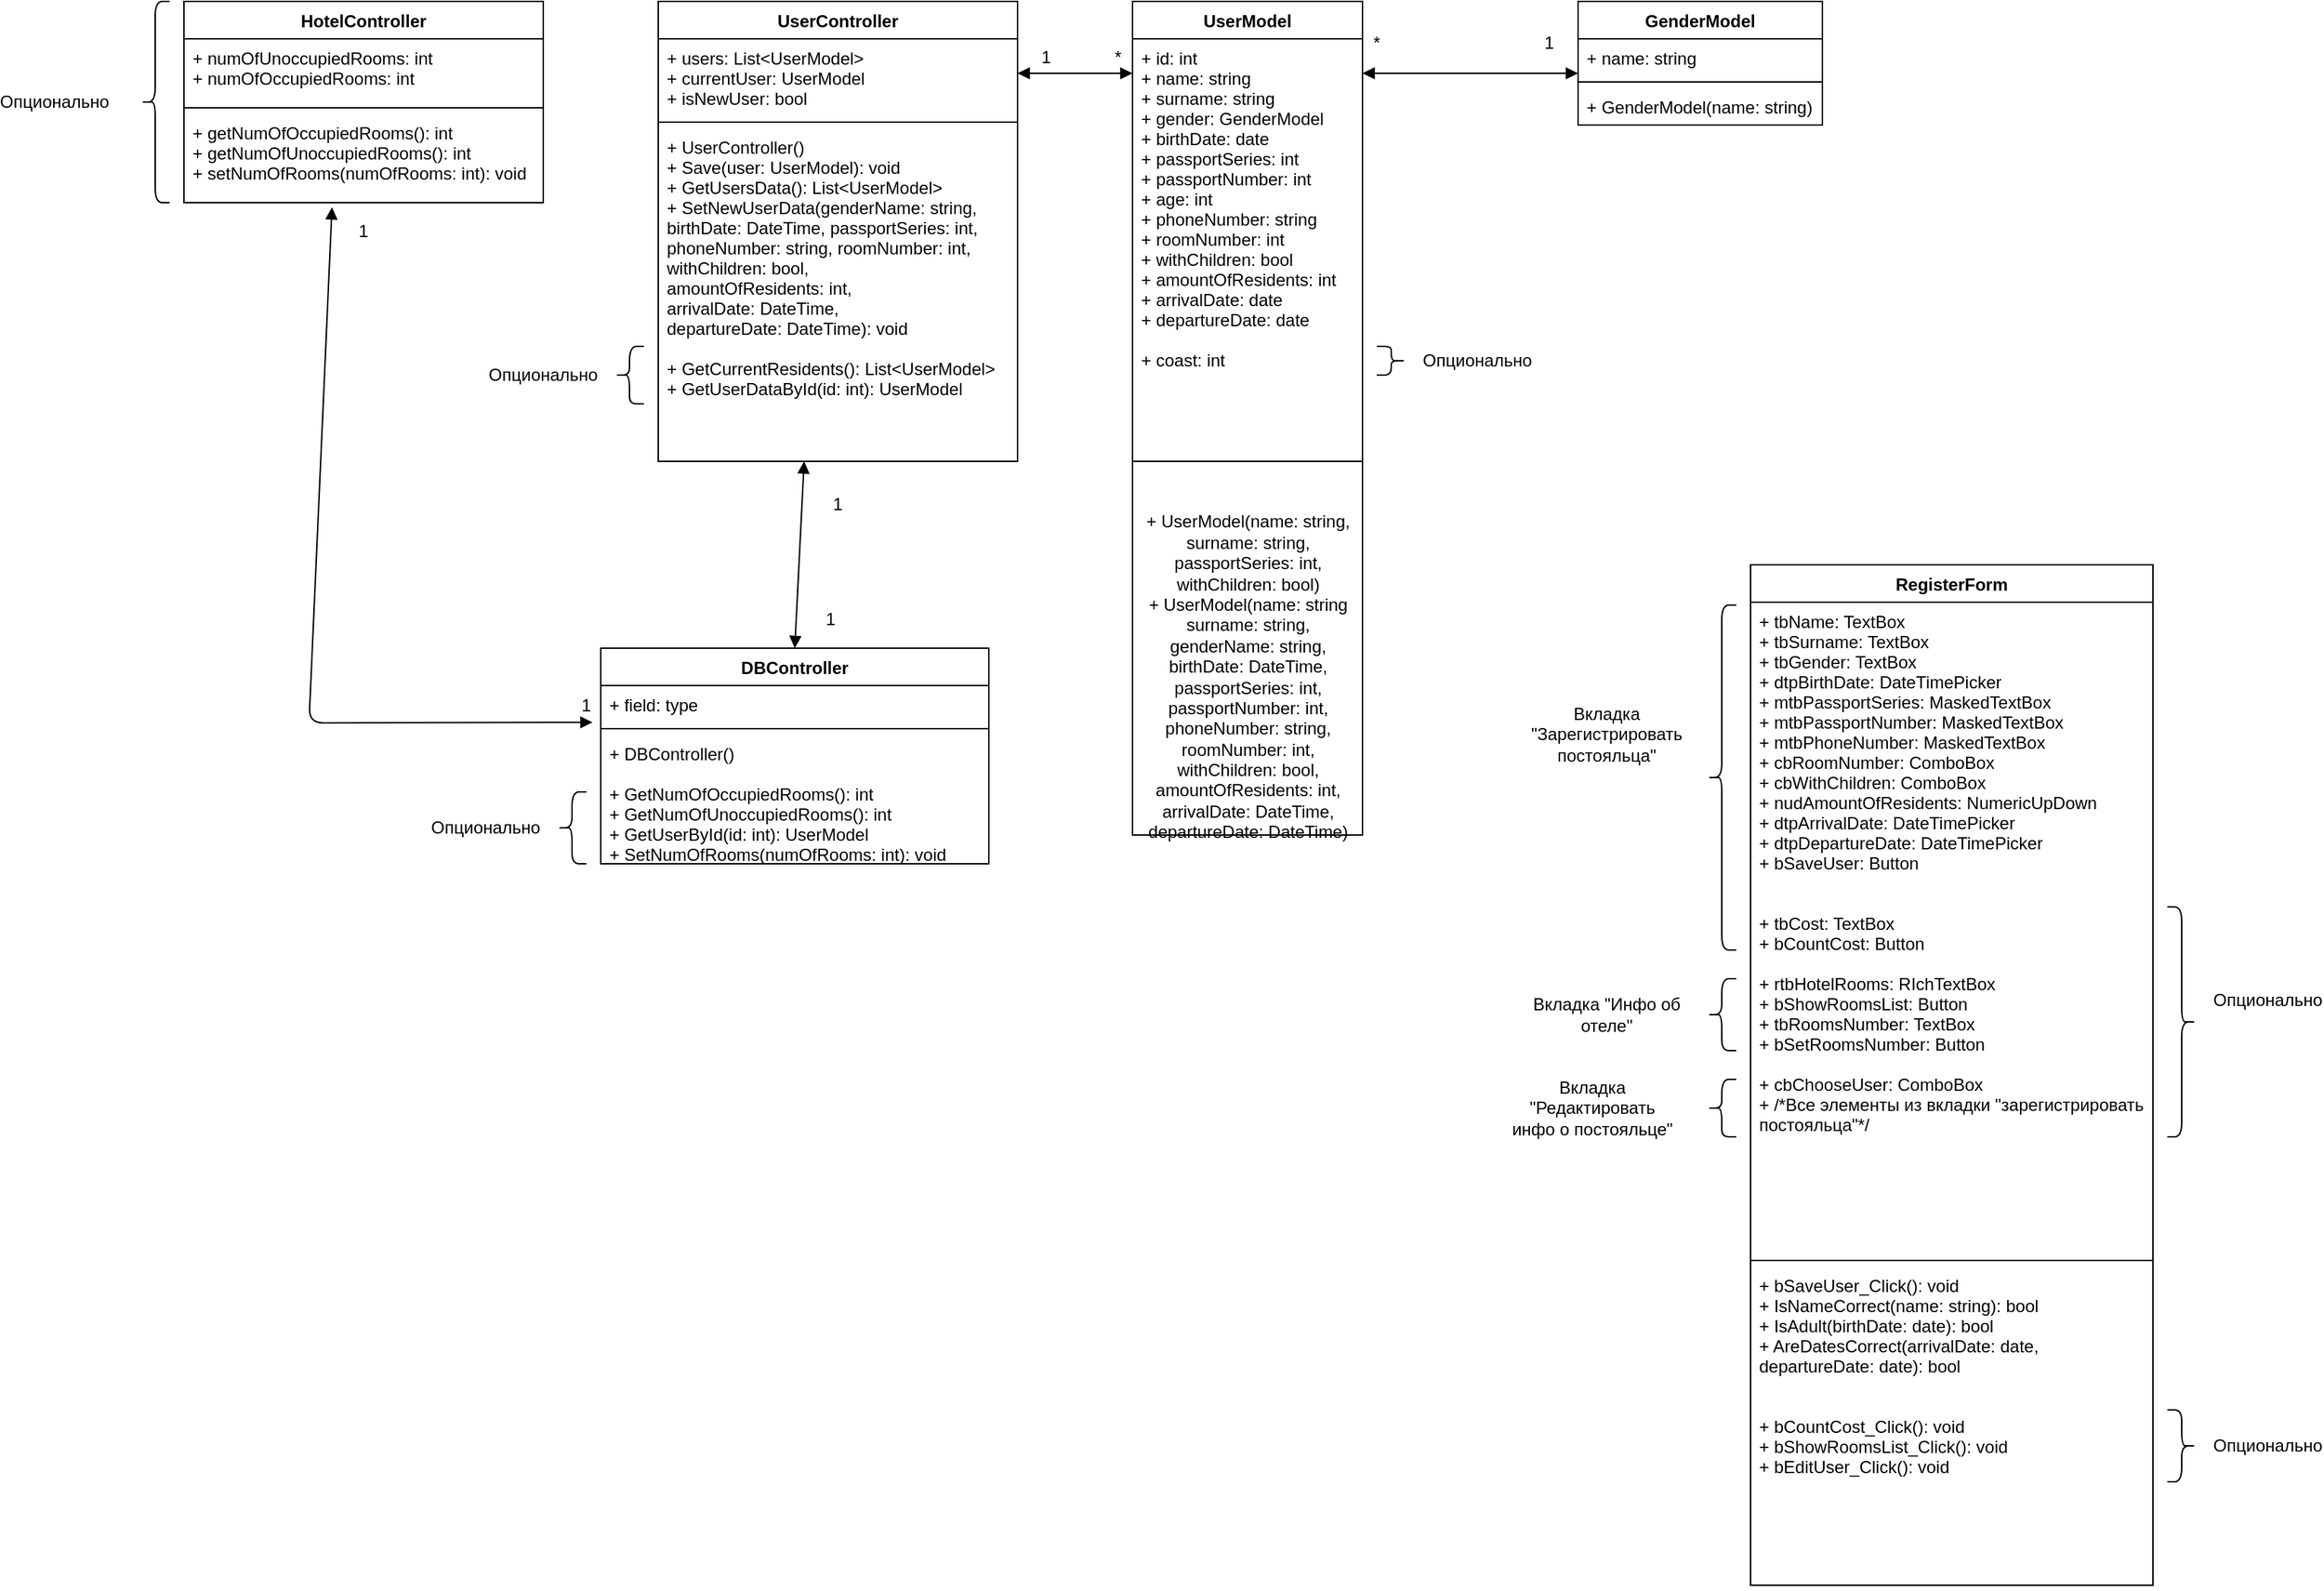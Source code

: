 <mxfile version="14.4.3" type="device"><diagram id="Jk0GXH8R_BiYVNyBmOZE" name="Page-1"><mxGraphModel dx="2029" dy="507" grid="1" gridSize="10" guides="1" tooltips="1" connect="1" arrows="1" fold="1" page="1" pageScale="1" pageWidth="827" pageHeight="1169" math="0" shadow="0"><root><mxCell id="0"/><mxCell id="1" parent="0"/><mxCell id="nN4ykOncjfQYuVn6i0gu-1" value="UserModel" style="swimlane;fontStyle=1;align=center;verticalAlign=top;childLayout=stackLayout;horizontal=1;startSize=26;horizontalStack=0;resizeParent=1;resizeParentMax=0;resizeLast=0;collapsible=1;marginBottom=0;" parent="1" vertex="1"><mxGeometry x="70" y="30" width="160" height="580" as="geometry"/></mxCell><mxCell id="nN4ykOncjfQYuVn6i0gu-2" value="+ id: int&#10;+ name: string&#10;+ surname: string&#10;+ gender: GenderModel&#10;+ birthDate: date&#10;+ passportSeries: int&#10;+ passportNumber: int&#10;+ age: int&#10;+ phoneNumber: string&#10;+ roomNumber: int&#10;+ withChildren: bool&#10;+ amountOfResidents: int&#10;+ arrivalDate: date&#10;+ departureDate: date&#10;&#10;+ coast: int" style="text;strokeColor=none;fillColor=none;align=left;verticalAlign=top;spacingLeft=4;spacingRight=4;overflow=hidden;rotatable=0;points=[[0,0.5],[1,0.5]];portConstraint=eastwest;" parent="nN4ykOncjfQYuVn6i0gu-1" vertex="1"><mxGeometry y="26" width="160" height="254" as="geometry"/></mxCell><mxCell id="nN4ykOncjfQYuVn6i0gu-3" value="" style="line;strokeWidth=1;fillColor=none;align=left;verticalAlign=middle;spacingTop=-1;spacingLeft=3;spacingRight=3;rotatable=0;labelPosition=right;points=[];portConstraint=eastwest;" parent="nN4ykOncjfQYuVn6i0gu-1" vertex="1"><mxGeometry y="280" width="160" height="80" as="geometry"/></mxCell><mxCell id="nN4ykOncjfQYuVn6i0gu-6" value="+ UserModel(name: string, &lt;br&gt;surname: string, &lt;br&gt;passportSeries: int, &lt;br&gt;withChildren: bool)&lt;br&gt;+ UserModel(&lt;span style=&quot;text-align: left&quot;&gt;name: string&lt;br&gt;&lt;/span&gt;&lt;span style=&quot;text-align: left&quot;&gt;surname: string,&lt;br&gt;&lt;/span&gt;&lt;span style=&quot;text-align: left&quot;&gt;genderName: string,&lt;br&gt;&lt;/span&gt;&lt;span style=&quot;text-align: left&quot;&gt;birthDate: DateTime,&lt;/span&gt;&lt;br style=&quot;padding: 0px ; margin: 0px ; text-align: left&quot;&gt;&lt;span style=&quot;text-align: left&quot;&gt;passportSeries: int,&lt;/span&gt;&lt;br style=&quot;padding: 0px ; margin: 0px ; text-align: left&quot;&gt;&lt;span style=&quot;text-align: left&quot;&gt;passportNumber: int,&lt;/span&gt;&lt;br style=&quot;padding: 0px ; margin: 0px ; text-align: left&quot;&gt;&lt;span style=&quot;text-align: left&quot;&gt;phoneNumber: string,&lt;/span&gt;&lt;br style=&quot;padding: 0px ; margin: 0px ; text-align: left&quot;&gt;&lt;span style=&quot;text-align: left&quot;&gt;roomNumber: int,&lt;/span&gt;&lt;br style=&quot;padding: 0px ; margin: 0px ; text-align: left&quot;&gt;&lt;span style=&quot;text-align: left&quot;&gt;withChildren: bool,&lt;/span&gt;&lt;br style=&quot;padding: 0px ; margin: 0px ; text-align: left&quot;&gt;&lt;span style=&quot;text-align: left&quot;&gt;amountOfResidents: int,&lt;/span&gt;&lt;br style=&quot;padding: 0px ; margin: 0px ; text-align: left&quot;&gt;&lt;span style=&quot;text-align: left&quot;&gt;arrivalDate: DateTime,&lt;/span&gt;&lt;br style=&quot;padding: 0px ; margin: 0px ; text-align: left&quot;&gt;&lt;span style=&quot;text-align: left&quot;&gt;departureDate: DateTime&lt;/span&gt;)" style="text;html=1;align=center;verticalAlign=middle;resizable=0;points=[];autosize=1;" parent="nN4ykOncjfQYuVn6i0gu-1" vertex="1"><mxGeometry y="360" width="160" height="220" as="geometry"/></mxCell><mxCell id="nN4ykOncjfQYuVn6i0gu-7" value="GenderModel" style="swimlane;fontStyle=1;align=center;verticalAlign=top;childLayout=stackLayout;horizontal=1;startSize=26;horizontalStack=0;resizeParent=1;resizeParentMax=0;resizeLast=0;collapsible=1;marginBottom=0;" parent="1" vertex="1"><mxGeometry x="380" y="30" width="170" height="86" as="geometry"/></mxCell><mxCell id="nN4ykOncjfQYuVn6i0gu-8" value="+ name: string" style="text;strokeColor=none;fillColor=none;align=left;verticalAlign=top;spacingLeft=4;spacingRight=4;overflow=hidden;rotatable=0;points=[[0,0.5],[1,0.5]];portConstraint=eastwest;" parent="nN4ykOncjfQYuVn6i0gu-7" vertex="1"><mxGeometry y="26" width="170" height="26" as="geometry"/></mxCell><mxCell id="nN4ykOncjfQYuVn6i0gu-9" value="" style="line;strokeWidth=1;fillColor=none;align=left;verticalAlign=middle;spacingTop=-1;spacingLeft=3;spacingRight=3;rotatable=0;labelPosition=right;points=[];portConstraint=eastwest;" parent="nN4ykOncjfQYuVn6i0gu-7" vertex="1"><mxGeometry y="52" width="170" height="8" as="geometry"/></mxCell><mxCell id="nN4ykOncjfQYuVn6i0gu-10" value="+ GenderModel(name: string)" style="text;strokeColor=none;fillColor=none;align=left;verticalAlign=top;spacingLeft=4;spacingRight=4;overflow=hidden;rotatable=0;points=[[0,0.5],[1,0.5]];portConstraint=eastwest;" parent="nN4ykOncjfQYuVn6i0gu-7" vertex="1"><mxGeometry y="60" width="170" height="26" as="geometry"/></mxCell><mxCell id="nN4ykOncjfQYuVn6i0gu-12" value="1" style="text;html=1;strokeColor=none;fillColor=none;align=center;verticalAlign=middle;whiteSpace=wrap;rounded=0;" parent="1" vertex="1"><mxGeometry x="340" y="49" width="40" height="20" as="geometry"/></mxCell><mxCell id="nN4ykOncjfQYuVn6i0gu-13" value="*" style="text;html=1;strokeColor=none;fillColor=none;align=center;verticalAlign=middle;whiteSpace=wrap;rounded=0;" parent="1" vertex="1"><mxGeometry x="220" y="49" width="40" height="20" as="geometry"/></mxCell><mxCell id="nN4ykOncjfQYuVn6i0gu-14" value="UserController" style="swimlane;fontStyle=1;align=center;verticalAlign=top;childLayout=stackLayout;horizontal=1;startSize=26;horizontalStack=0;resizeParent=1;resizeParentMax=0;resizeLast=0;collapsible=1;marginBottom=0;" parent="1" vertex="1"><mxGeometry x="-260" y="30" width="250" height="320" as="geometry"/></mxCell><mxCell id="nN4ykOncjfQYuVn6i0gu-15" value="+ users: List&lt;UserModel&gt;&#10;+ currentUser: UserModel&#10;+ isNewUser: bool" style="text;strokeColor=none;fillColor=none;align=left;verticalAlign=top;spacingLeft=4;spacingRight=4;overflow=hidden;rotatable=0;points=[[0,0.5],[1,0.5]];portConstraint=eastwest;" parent="nN4ykOncjfQYuVn6i0gu-14" vertex="1"><mxGeometry y="26" width="250" height="54" as="geometry"/></mxCell><mxCell id="nN4ykOncjfQYuVn6i0gu-16" value="" style="line;strokeWidth=1;fillColor=none;align=left;verticalAlign=middle;spacingTop=-1;spacingLeft=3;spacingRight=3;rotatable=0;labelPosition=right;points=[];portConstraint=eastwest;" parent="nN4ykOncjfQYuVn6i0gu-14" vertex="1"><mxGeometry y="80" width="250" height="8" as="geometry"/></mxCell><mxCell id="nN4ykOncjfQYuVn6i0gu-17" value="+ UserController()&#10;+ Save(user: UserModel): void&#10;+ GetUsersData(): List&lt;UserModel&gt;&#10;+ SetNewUserData(genderName: string, &#10;birthDate: DateTime, passportSeries: int, &#10;phoneNumber: string, roomNumber: int, &#10;withChildren: bool, &#10;amountOfResidents: int, &#10;arrivalDate: DateTime, &#10;departureDate: DateTime): void&#10;&#10;+ GetCurrentResidents(): List&lt;UserModel&gt;&#10;+ GetUserDataById(id: int): UserModel&#10;" style="text;strokeColor=none;fillColor=none;align=left;verticalAlign=top;spacingLeft=4;spacingRight=4;overflow=hidden;rotatable=0;points=[[0,0.5],[1,0.5]];portConstraint=eastwest;" parent="nN4ykOncjfQYuVn6i0gu-14" vertex="1"><mxGeometry y="88" width="250" height="232" as="geometry"/></mxCell><mxCell id="nN4ykOncjfQYuVn6i0gu-20" value="" style="endArrow=block;startArrow=block;endFill=1;startFill=1;html=1;" parent="1" edge="1"><mxGeometry width="160" relative="1" as="geometry"><mxPoint x="-10" y="80" as="sourcePoint"/><mxPoint x="70" y="80" as="targetPoint"/><Array as="points"><mxPoint y="80"/></Array></mxGeometry></mxCell><mxCell id="nN4ykOncjfQYuVn6i0gu-22" value="" style="endArrow=block;startArrow=block;endFill=1;startFill=1;html=1;" parent="1" edge="1"><mxGeometry width="160" relative="1" as="geometry"><mxPoint x="230" y="80" as="sourcePoint"/><mxPoint x="380" y="80" as="targetPoint"/></mxGeometry></mxCell><mxCell id="nN4ykOncjfQYuVn6i0gu-24" value="1" style="text;html=1;strokeColor=none;fillColor=none;align=center;verticalAlign=middle;whiteSpace=wrap;rounded=0;" parent="1" vertex="1"><mxGeometry x="-10" y="59" width="40" height="20" as="geometry"/></mxCell><mxCell id="nN4ykOncjfQYuVn6i0gu-25" value="*" style="text;html=1;strokeColor=none;fillColor=none;align=center;verticalAlign=middle;whiteSpace=wrap;rounded=0;" parent="1" vertex="1"><mxGeometry x="40" y="59" width="40" height="20" as="geometry"/></mxCell><mxCell id="nN4ykOncjfQYuVn6i0gu-26" value="DBController" style="swimlane;fontStyle=1;align=center;verticalAlign=top;childLayout=stackLayout;horizontal=1;startSize=26;horizontalStack=0;resizeParent=1;resizeParentMax=0;resizeLast=0;collapsible=1;marginBottom=0;" parent="1" vertex="1"><mxGeometry x="-300" y="480" width="270" height="150" as="geometry"/></mxCell><mxCell id="nN4ykOncjfQYuVn6i0gu-27" value="+ field: type" style="text;strokeColor=none;fillColor=none;align=left;verticalAlign=top;spacingLeft=4;spacingRight=4;overflow=hidden;rotatable=0;points=[[0,0.5],[1,0.5]];portConstraint=eastwest;" parent="nN4ykOncjfQYuVn6i0gu-26" vertex="1"><mxGeometry y="26" width="270" height="26" as="geometry"/></mxCell><mxCell id="nN4ykOncjfQYuVn6i0gu-28" value="" style="line;strokeWidth=1;fillColor=none;align=left;verticalAlign=middle;spacingTop=-1;spacingLeft=3;spacingRight=3;rotatable=0;labelPosition=right;points=[];portConstraint=eastwest;" parent="nN4ykOncjfQYuVn6i0gu-26" vertex="1"><mxGeometry y="52" width="270" height="8" as="geometry"/></mxCell><mxCell id="nN4ykOncjfQYuVn6i0gu-29" value="+ DBController()&#10;&#10;+ GetNumOfOccupiedRooms(): int&#10;+ GetNumOfUnoccupiedRooms(): int&#10;+ GetUserById(id: int): UserModel&#10;+ SetNumOfRooms(numOfRooms: int): void" style="text;strokeColor=none;fillColor=none;align=left;verticalAlign=top;spacingLeft=4;spacingRight=4;overflow=hidden;rotatable=0;points=[[0,0.5],[1,0.5]];portConstraint=eastwest;" parent="nN4ykOncjfQYuVn6i0gu-26" vertex="1"><mxGeometry y="60" width="270" height="90" as="geometry"/></mxCell><mxCell id="nN4ykOncjfQYuVn6i0gu-30" value="" style="endArrow=block;startArrow=block;endFill=1;startFill=1;html=1;entryX=0.5;entryY=0;entryDx=0;entryDy=0;exitX=0.406;exitY=1;exitDx=0;exitDy=0;exitPerimeter=0;" parent="1" source="nN4ykOncjfQYuVn6i0gu-17" target="nN4ykOncjfQYuVn6i0gu-26" edge="1"><mxGeometry width="160" relative="1" as="geometry"><mxPoint x="-160" y="360" as="sourcePoint"/><mxPoint x="330" y="300" as="targetPoint"/></mxGeometry></mxCell><mxCell id="nN4ykOncjfQYuVn6i0gu-31" value="1" style="text;html=1;strokeColor=none;fillColor=none;align=center;verticalAlign=middle;whiteSpace=wrap;rounded=0;" parent="1" vertex="1"><mxGeometry x="-155" y="370" width="40" height="20" as="geometry"/></mxCell><mxCell id="nN4ykOncjfQYuVn6i0gu-32" value="1" style="text;html=1;strokeColor=none;fillColor=none;align=center;verticalAlign=middle;whiteSpace=wrap;rounded=0;" parent="1" vertex="1"><mxGeometry x="-160" y="450" width="40" height="20" as="geometry"/></mxCell><mxCell id="nN4ykOncjfQYuVn6i0gu-33" value="RegisterForm" style="swimlane;fontStyle=1;align=center;verticalAlign=top;childLayout=stackLayout;horizontal=1;startSize=26;horizontalStack=0;resizeParent=1;resizeParentMax=0;resizeLast=0;collapsible=1;marginBottom=0;" parent="1" vertex="1"><mxGeometry x="500" y="422" width="280" height="710" as="geometry"/></mxCell><mxCell id="nN4ykOncjfQYuVn6i0gu-34" value="+ tbName: TextBox&#10;+ tbSurname: TextBox&#10;+ tbGender: TextBox&#10;+ dtpBirthDate: DateTimePicker&#10;+ mtbPassportSeries: MaskedTextBox&#10;+ mtbPassportNumber: MaskedTextBox&#10;+ mtbPhoneNumber: MaskedTextBox&#10;+ cbRoomNumber: ComboBox&#10;+ cbWithChildren: ComboBox&#10;+ nudAmountOfResidents: NumericUpDown&#10;+ dtpArrivalDate: DateTimePicker&#10;+ dtpDepartureDate: DateTimePicker&#10;+ bSaveUser: Button&#10;&#10;&#10;+ tbCost: TextBox&#10;+ bCountCost: Button&#10;&#10;+ rtbHotelRooms: RIchTextBox&#10;+ bShowRoomsList: Button&#10;+ tbRoomsNumber: TextBox&#10;+ bSetRoomsNumber: Button&#10;&#10;+ cbChooseUser: ComboBox&#10;+ /*Все элементы из вкладки &quot;зарегистрировать&#10;постояльца&quot;*/" style="text;strokeColor=none;fillColor=none;align=left;verticalAlign=top;spacingLeft=4;spacingRight=4;overflow=hidden;rotatable=0;points=[[0,0.5],[1,0.5]];portConstraint=eastwest;" parent="nN4ykOncjfQYuVn6i0gu-33" vertex="1"><mxGeometry y="26" width="280" height="454" as="geometry"/></mxCell><mxCell id="nN4ykOncjfQYuVn6i0gu-35" value="" style="line;strokeWidth=1;fillColor=none;align=left;verticalAlign=middle;spacingTop=-1;spacingLeft=3;spacingRight=3;rotatable=0;labelPosition=right;points=[];portConstraint=eastwest;" parent="nN4ykOncjfQYuVn6i0gu-33" vertex="1"><mxGeometry y="480" width="280" height="8" as="geometry"/></mxCell><mxCell id="nN4ykOncjfQYuVn6i0gu-36" value="+ bSaveUser_Click(): void&#10;+ IsNameCorrect(name: string): bool&#10;+ IsAdult(birthDate: date): bool&#10;+ AreDatesCorrect(arrivalDate: date, &#10;departureDate: date): bool&#10;&#10;&#10;+ bCountCost_Click(): void&#10;+ bShowRoomsList_Click(): void&#10;+ bEditUser_Click(): void&#10;" style="text;strokeColor=none;fillColor=none;align=left;verticalAlign=top;spacingLeft=4;spacingRight=4;overflow=hidden;rotatable=0;points=[[0,0.5],[1,0.5]];portConstraint=eastwest;" parent="nN4ykOncjfQYuVn6i0gu-33" vertex="1"><mxGeometry y="488" width="280" height="222" as="geometry"/></mxCell><mxCell id="bYbdoa6JbfwHtICwCERK-1" value="HotelController" style="swimlane;fontStyle=1;align=center;verticalAlign=top;childLayout=stackLayout;horizontal=1;startSize=26;horizontalStack=0;resizeParent=1;resizeParentMax=0;resizeLast=0;collapsible=1;marginBottom=0;" parent="1" vertex="1"><mxGeometry x="-590" y="30" width="250" height="140" as="geometry"/></mxCell><mxCell id="bYbdoa6JbfwHtICwCERK-2" value="+ numOfUnoccupiedRooms: int&#10;+ numOfOccupiedRooms: int" style="text;strokeColor=none;fillColor=none;align=left;verticalAlign=top;spacingLeft=4;spacingRight=4;overflow=hidden;rotatable=0;points=[[0,0.5],[1,0.5]];portConstraint=eastwest;" parent="bYbdoa6JbfwHtICwCERK-1" vertex="1"><mxGeometry y="26" width="250" height="44" as="geometry"/></mxCell><mxCell id="bYbdoa6JbfwHtICwCERK-3" value="" style="line;strokeWidth=1;fillColor=none;align=left;verticalAlign=middle;spacingTop=-1;spacingLeft=3;spacingRight=3;rotatable=0;labelPosition=right;points=[];portConstraint=eastwest;" parent="bYbdoa6JbfwHtICwCERK-1" vertex="1"><mxGeometry y="70" width="250" height="8" as="geometry"/></mxCell><mxCell id="bYbdoa6JbfwHtICwCERK-4" value="+ getNumOfOccupiedRooms(): int&#10;+ getNumOfUnoccupiedRooms(): int &#10;+ setNumOfRooms(numOfRooms: int): void" style="text;strokeColor=none;fillColor=none;align=left;verticalAlign=top;spacingLeft=4;spacingRight=4;overflow=hidden;rotatable=0;points=[[0,0.5],[1,0.5]];portConstraint=eastwest;" parent="bYbdoa6JbfwHtICwCERK-1" vertex="1"><mxGeometry y="78" width="250" height="62" as="geometry"/></mxCell><mxCell id="bYbdoa6JbfwHtICwCERK-5" value="" style="endArrow=block;startArrow=block;endFill=1;startFill=1;html=1;exitX=0.412;exitY=1.052;exitDx=0;exitDy=0;exitPerimeter=0;entryX=-0.021;entryY=0.985;entryDx=0;entryDy=0;entryPerimeter=0;" parent="1" source="bYbdoa6JbfwHtICwCERK-4" target="nN4ykOncjfQYuVn6i0gu-27" edge="1"><mxGeometry width="160" relative="1" as="geometry"><mxPoint x="-270" y="210" as="sourcePoint"/><mxPoint x="-450" y="370" as="targetPoint"/><Array as="points"><mxPoint x="-503" y="532"/></Array></mxGeometry></mxCell><mxCell id="bYbdoa6JbfwHtICwCERK-6" value="1" style="text;html=1;strokeColor=none;fillColor=none;align=center;verticalAlign=middle;whiteSpace=wrap;rounded=0;" parent="1" vertex="1"><mxGeometry x="-330" y="510" width="40" height="20" as="geometry"/></mxCell><mxCell id="bYbdoa6JbfwHtICwCERK-7" value="1" style="text;html=1;strokeColor=none;fillColor=none;align=center;verticalAlign=middle;whiteSpace=wrap;rounded=0;" parent="1" vertex="1"><mxGeometry x="-485" y="180" width="40" height="20" as="geometry"/></mxCell><mxCell id="cTGE7_IQ1qJvbrwbgBWD-2" value="" style="shape=curlyBracket;whiteSpace=wrap;html=1;rounded=1;" parent="1" vertex="1"><mxGeometry x="470" y="450" width="20" height="240" as="geometry"/></mxCell><mxCell id="cTGE7_IQ1qJvbrwbgBWD-4" value="Вкладка &quot;Зарегистрировать постояльца&quot;" style="text;html=1;strokeColor=none;fillColor=none;align=center;verticalAlign=middle;whiteSpace=wrap;rounded=0;" parent="1" vertex="1"><mxGeometry x="340" y="530" width="120" height="20" as="geometry"/></mxCell><mxCell id="cTGE7_IQ1qJvbrwbgBWD-5" value="" style="shape=curlyBracket;whiteSpace=wrap;html=1;rounded=1;" parent="1" vertex="1"><mxGeometry x="470" y="710" width="20" height="50" as="geometry"/></mxCell><mxCell id="cTGE7_IQ1qJvbrwbgBWD-6" value="Вкладка &quot;Инфо об отеле&quot;" style="text;html=1;strokeColor=none;fillColor=none;align=center;verticalAlign=middle;whiteSpace=wrap;rounded=0;" parent="1" vertex="1"><mxGeometry x="340" y="725" width="120" height="20" as="geometry"/></mxCell><mxCell id="cTGE7_IQ1qJvbrwbgBWD-8" value="" style="shape=curlyBracket;whiteSpace=wrap;html=1;rounded=1;direction=west;size=0.5;" parent="1" vertex="1"><mxGeometry x="790" y="660" width="20" height="160" as="geometry"/></mxCell><mxCell id="cTGE7_IQ1qJvbrwbgBWD-9" value="Опционально" style="text;html=1;strokeColor=none;fillColor=none;align=center;verticalAlign=middle;whiteSpace=wrap;rounded=0;" parent="1" vertex="1"><mxGeometry x="840" y="715" width="40" height="20" as="geometry"/></mxCell><mxCell id="cTGE7_IQ1qJvbrwbgBWD-10" value="" style="shape=curlyBracket;whiteSpace=wrap;html=1;rounded=1;direction=west;size=0.5;" parent="1" vertex="1"><mxGeometry x="790" y="1010" width="20" height="50" as="geometry"/></mxCell><mxCell id="cTGE7_IQ1qJvbrwbgBWD-11" value="Опционально" style="text;html=1;strokeColor=none;fillColor=none;align=center;verticalAlign=middle;whiteSpace=wrap;rounded=0;" parent="1" vertex="1"><mxGeometry x="840" y="1025" width="40" height="20" as="geometry"/></mxCell><mxCell id="cTGE7_IQ1qJvbrwbgBWD-13" value="" style="shape=curlyBracket;whiteSpace=wrap;html=1;rounded=1;" parent="1" vertex="1"><mxGeometry x="470" y="780" width="20" height="40" as="geometry"/></mxCell><mxCell id="cTGE7_IQ1qJvbrwbgBWD-14" value="Вкладка &quot;Редактировать инфо о постояльце&quot;" style="text;html=1;strokeColor=none;fillColor=none;align=center;verticalAlign=middle;whiteSpace=wrap;rounded=0;" parent="1" vertex="1"><mxGeometry x="330" y="790" width="120" height="20" as="geometry"/></mxCell><mxCell id="cTGE7_IQ1qJvbrwbgBWD-16" value="" style="shape=curlyBracket;whiteSpace=wrap;html=1;rounded=1;" parent="1" vertex="1"><mxGeometry x="-620" y="30" width="20" height="140" as="geometry"/></mxCell><mxCell id="cTGE7_IQ1qJvbrwbgBWD-17" value="Опционально" style="text;html=1;strokeColor=none;fillColor=none;align=center;verticalAlign=middle;whiteSpace=wrap;rounded=0;" parent="1" vertex="1"><mxGeometry x="-700" y="90" width="40" height="20" as="geometry"/></mxCell><mxCell id="cTGE7_IQ1qJvbrwbgBWD-18" value="" style="shape=curlyBracket;whiteSpace=wrap;html=1;rounded=1;" parent="1" vertex="1"><mxGeometry x="-290" y="270" width="20" height="40" as="geometry"/></mxCell><mxCell id="cTGE7_IQ1qJvbrwbgBWD-19" value="Опционально" style="text;html=1;strokeColor=none;fillColor=none;align=center;verticalAlign=middle;whiteSpace=wrap;rounded=0;" parent="1" vertex="1"><mxGeometry x="-360" y="280" width="40" height="20" as="geometry"/></mxCell><mxCell id="cTGE7_IQ1qJvbrwbgBWD-20" value="" style="shape=curlyBracket;whiteSpace=wrap;html=1;rounded=1;rotation=0;direction=west;size=0.5;" parent="1" vertex="1"><mxGeometry x="240" y="270" width="20" height="20" as="geometry"/></mxCell><mxCell id="cTGE7_IQ1qJvbrwbgBWD-22" value="Опционально" style="text;html=1;strokeColor=none;fillColor=none;align=center;verticalAlign=middle;whiteSpace=wrap;rounded=0;" parent="1" vertex="1"><mxGeometry x="290" y="270" width="40" height="20" as="geometry"/></mxCell><mxCell id="cTGE7_IQ1qJvbrwbgBWD-23" value="" style="shape=curlyBracket;whiteSpace=wrap;html=1;rounded=1;" parent="1" vertex="1"><mxGeometry x="-330" y="580" width="20" height="50" as="geometry"/></mxCell><mxCell id="cTGE7_IQ1qJvbrwbgBWD-24" value="Опционально" style="text;html=1;strokeColor=none;fillColor=none;align=center;verticalAlign=middle;whiteSpace=wrap;rounded=0;" parent="1" vertex="1"><mxGeometry x="-400" y="595" width="40" height="20" as="geometry"/></mxCell></root></mxGraphModel></diagram></mxfile>